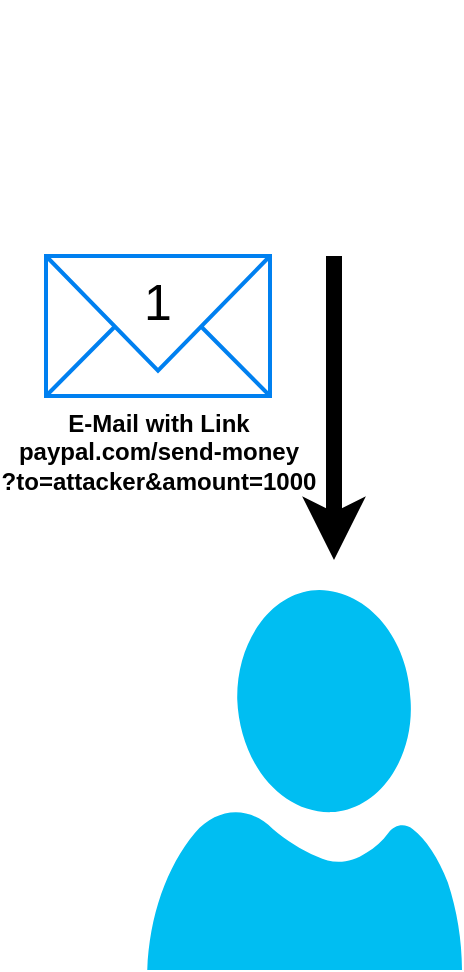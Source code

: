<mxfile version="14.2.9" type="device"><diagram id="3ey8HVzU8BZyLAiOvyJC" name="Page-1"><mxGraphModel dx="2266" dy="815" grid="1" gridSize="10" guides="1" tooltips="1" connect="1" arrows="1" fold="1" page="1" pageScale="1" pageWidth="827" pageHeight="1169" math="0" shadow="0"><root><mxCell id="0"/><mxCell id="1" parent="0"/><mxCell id="1GD4ceINXBGQuUjDeg8c-3" style="edgeStyle=orthogonalEdgeStyle;rounded=0;orthogonalLoop=1;jettySize=auto;html=1;exitX=0.5;exitY=1;exitDx=0;exitDy=0;strokeWidth=8;" edge="1" parent="1" source="1GD4ceINXBGQuUjDeg8c-1"><mxGeometry relative="1" as="geometry"><mxPoint x="154" y="380" as="targetPoint"/></mxGeometry></mxCell><mxCell id="1GD4ceINXBGQuUjDeg8c-1" value="" style="shape=image;html=1;verticalAlign=top;verticalLabelPosition=bottom;labelBackgroundColor=#ffffff;imageAspect=0;aspect=fixed;image=https://cdn4.iconfinder.com/data/icons/smileys-for-fun/128/smiley__14-128.png" vertex="1" parent="1"><mxGeometry x="90" y="100" width="128" height="128" as="geometry"/></mxCell><mxCell id="1GD4ceINXBGQuUjDeg8c-2" value="" style="verticalLabelPosition=bottom;html=1;verticalAlign=top;align=center;strokeColor=none;fillColor=#00BEF2;shape=mxgraph.azure.user;" vertex="1" parent="1"><mxGeometry x="60.63" y="395" width="157.37" height="190" as="geometry"/></mxCell><mxCell id="1GD4ceINXBGQuUjDeg8c-4" value="E-Mail with Link&lt;br&gt;paypal.com/send-money&lt;br&gt;?to=attacker&amp;amp;amount=1000" style="html=1;verticalLabelPosition=bottom;align=center;labelBackgroundColor=#ffffff;verticalAlign=top;strokeWidth=2;strokeColor=#0080F0;shadow=0;dashed=0;shape=mxgraph.ios7.icons.mail;fontStyle=1" vertex="1" parent="1"><mxGeometry x="10" y="228" width="112" height="70" as="geometry"/></mxCell><mxCell id="1GD4ceINXBGQuUjDeg8c-5" value="&lt;font style=&quot;font-size: 25px&quot;&gt;1&lt;/font&gt;" style="text;html=1;strokeColor=none;fillColor=none;align=center;verticalAlign=middle;whiteSpace=wrap;rounded=0;" vertex="1" parent="1"><mxGeometry x="46" y="240" width="40" height="20" as="geometry"/></mxCell></root></mxGraphModel></diagram></mxfile>